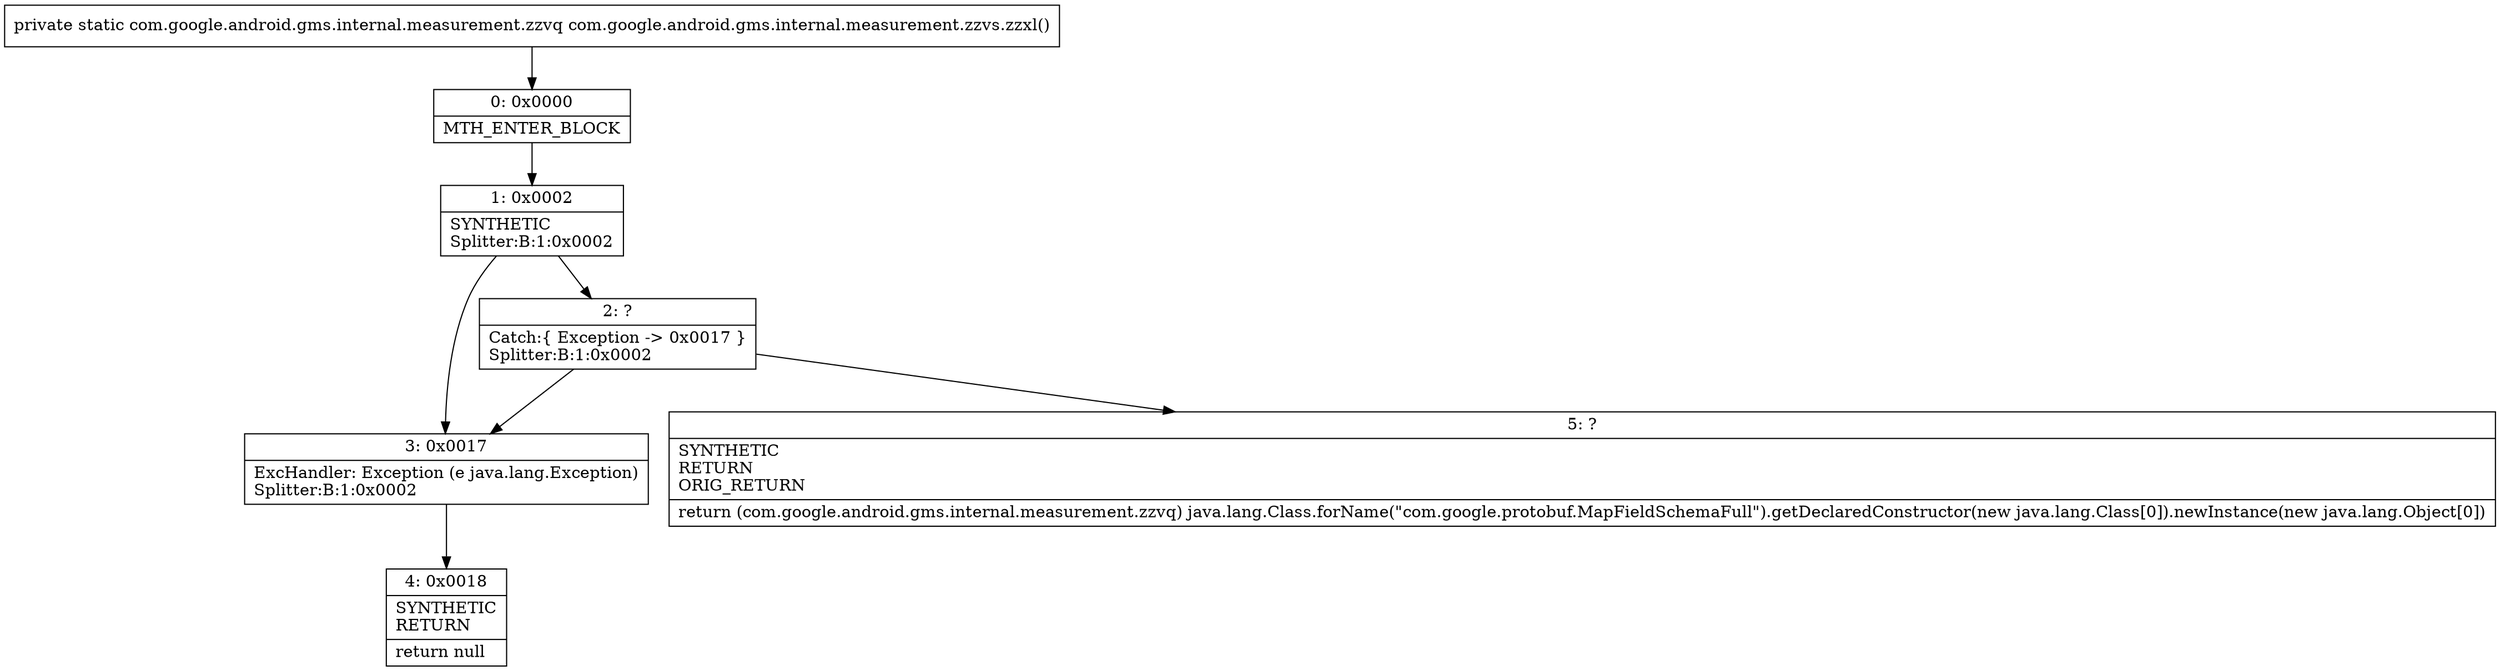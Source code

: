 digraph "CFG forcom.google.android.gms.internal.measurement.zzvs.zzxl()Lcom\/google\/android\/gms\/internal\/measurement\/zzvq;" {
Node_0 [shape=record,label="{0\:\ 0x0000|MTH_ENTER_BLOCK\l}"];
Node_1 [shape=record,label="{1\:\ 0x0002|SYNTHETIC\lSplitter:B:1:0x0002\l}"];
Node_2 [shape=record,label="{2\:\ ?|Catch:\{ Exception \-\> 0x0017 \}\lSplitter:B:1:0x0002\l}"];
Node_3 [shape=record,label="{3\:\ 0x0017|ExcHandler: Exception (e java.lang.Exception)\lSplitter:B:1:0x0002\l}"];
Node_4 [shape=record,label="{4\:\ 0x0018|SYNTHETIC\lRETURN\l|return null\l}"];
Node_5 [shape=record,label="{5\:\ ?|SYNTHETIC\lRETURN\lORIG_RETURN\l|return (com.google.android.gms.internal.measurement.zzvq) java.lang.Class.forName(\"com.google.protobuf.MapFieldSchemaFull\").getDeclaredConstructor(new java.lang.Class[0]).newInstance(new java.lang.Object[0])\l}"];
MethodNode[shape=record,label="{private static com.google.android.gms.internal.measurement.zzvq com.google.android.gms.internal.measurement.zzvs.zzxl() }"];
MethodNode -> Node_0;
Node_0 -> Node_1;
Node_1 -> Node_2;
Node_1 -> Node_3;
Node_2 -> Node_3;
Node_2 -> Node_5;
Node_3 -> Node_4;
}

